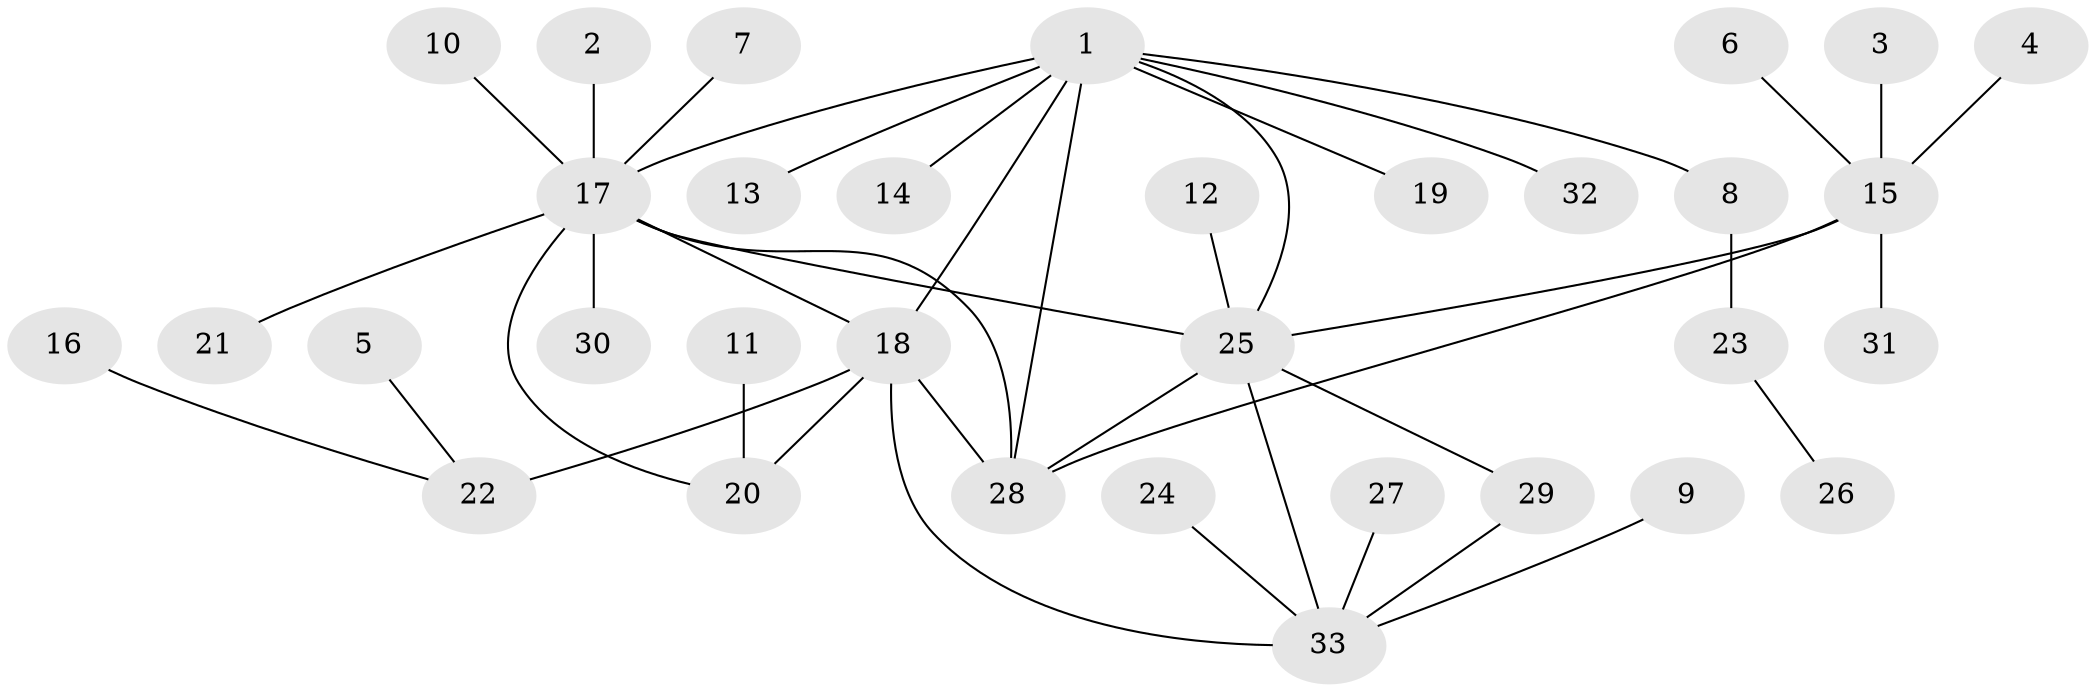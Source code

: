 // original degree distribution, {4: 0.06060606060606061, 12: 0.015151515151515152, 6: 0.045454545454545456, 7: 0.030303030303030304, 3: 0.10606060606060606, 5: 0.06060606060606061, 2: 0.18181818181818182, 1: 0.5}
// Generated by graph-tools (version 1.1) at 2025/50/03/09/25 03:50:36]
// undirected, 33 vertices, 41 edges
graph export_dot {
graph [start="1"]
  node [color=gray90,style=filled];
  1;
  2;
  3;
  4;
  5;
  6;
  7;
  8;
  9;
  10;
  11;
  12;
  13;
  14;
  15;
  16;
  17;
  18;
  19;
  20;
  21;
  22;
  23;
  24;
  25;
  26;
  27;
  28;
  29;
  30;
  31;
  32;
  33;
  1 -- 8 [weight=2.0];
  1 -- 13 [weight=1.0];
  1 -- 14 [weight=1.0];
  1 -- 17 [weight=1.0];
  1 -- 18 [weight=1.0];
  1 -- 19 [weight=1.0];
  1 -- 25 [weight=1.0];
  1 -- 28 [weight=2.0];
  1 -- 32 [weight=1.0];
  2 -- 17 [weight=1.0];
  3 -- 15 [weight=1.0];
  4 -- 15 [weight=1.0];
  5 -- 22 [weight=1.0];
  6 -- 15 [weight=1.0];
  7 -- 17 [weight=1.0];
  8 -- 23 [weight=1.0];
  9 -- 33 [weight=1.0];
  10 -- 17 [weight=1.0];
  11 -- 20 [weight=1.0];
  12 -- 25 [weight=1.0];
  15 -- 25 [weight=1.0];
  15 -- 28 [weight=1.0];
  15 -- 31 [weight=1.0];
  16 -- 22 [weight=1.0];
  17 -- 18 [weight=2.0];
  17 -- 20 [weight=1.0];
  17 -- 21 [weight=1.0];
  17 -- 25 [weight=2.0];
  17 -- 28 [weight=1.0];
  17 -- 30 [weight=1.0];
  18 -- 20 [weight=1.0];
  18 -- 22 [weight=2.0];
  18 -- 28 [weight=1.0];
  18 -- 33 [weight=1.0];
  23 -- 26 [weight=1.0];
  24 -- 33 [weight=1.0];
  25 -- 28 [weight=1.0];
  25 -- 29 [weight=1.0];
  25 -- 33 [weight=1.0];
  27 -- 33 [weight=1.0];
  29 -- 33 [weight=1.0];
}
